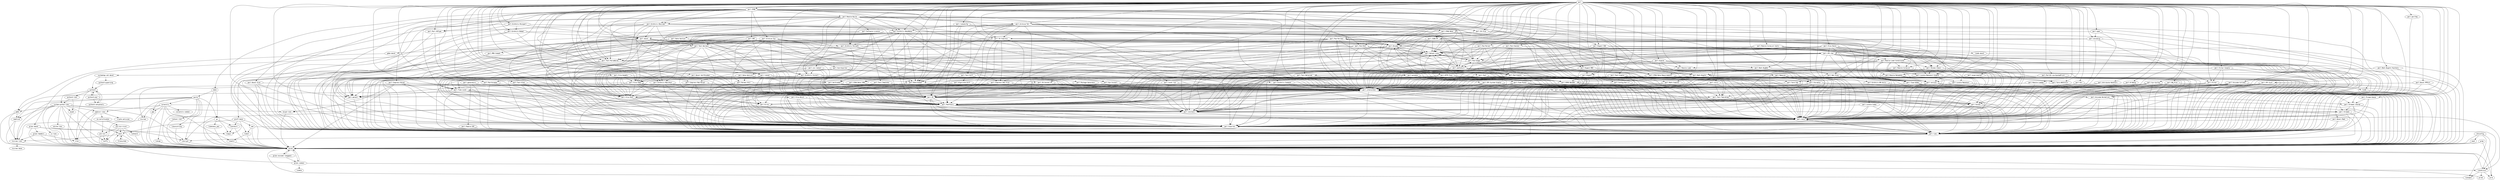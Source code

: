strict digraph G {
node [fontname=monospace];
  "bash" -> "filesystem";
  "bash" -> "glibc";
  "bash" -> "ncurses-libs";
  "bzip2-libs" -> "glibc";
  "ca-certificates" -> "p11-kit";
  "ca-certificates" -> "p11-kit-trust";
  "chkconfig" -> "glibc";
  "chkconfig" -> "libselinux";
  "chkconfig" -> "libsepol";
  "chkconfig" -> "popt";
  "coreutils" -> "coreutils-common";
  "coreutils" -> "glibc";
  "coreutils" -> "gmp";
  "coreutils" -> "libacl";
  "coreutils" -> "libattr";
  "coreutils" -> "libcap";
  "coreutils" -> "libselinux";
  "coreutils" -> "ncurses";
  "coreutils" -> "openssl-libs";
  "expat" -> "glibc";
  "filesystem" -> "bash";
  "gc" -> "glibc";
  "gc" -> "libatomic_ops";
  "gc" -> "libgcc";
  "gc" -> "libstdc++";
  "gdbm-devel" -> "gdbm";
  "gdbm" -> "glibc";
  "gdbm" -> "ncurses-libs";
  "gdbm" -> "readline";
  "glibc-common" -> "bash";
  "glibc-common" -> "glibc";
  "glibc-common" -> "libselinux";
  "glibc-common" -> "tzdata";
  "glibc-devel" -> "glibc";
  "glibc-devel" -> "glibc-headers";
  "glibc-devel" -> "libcrypt";
  "glibc-devel" -> "libgcc";
  "glibc" -> "glibc-common";
  "glibc" -> "glibc-minimal-langpack";
  "glibc-headers" -> "glibc";
  "glibc-headers" -> "ncurses-libs";
  "glibc-headers" -> "zlib";
  "glibc-minimal-langpack" -> "glibc";
  "glibc-minimal-langpack" -> "glibc-common";
  "gmp" -> "glibc";
  "grep" -> "glibc";
  "grep" -> "pcre";
  "groff-base" -> "bash";
  "groff-base" -> "glibc";
  "groff-base" -> "libgcc";
  "groff-base" -> "libstdc++";
  "groff-base" -> "sed";
  "guile" -> "coreutils";
  "guile" -> "gc";
  "guile" -> "glibc";
  "guile" -> "gmp";
  "guile" -> "libcrypt";
  "guile" -> "libffi";
  "guile" -> "libtool-ltdl";
  "guile" -> "libunistring";
  "guile" -> "ncurses-libs";
  "guile" -> "readline";
  "libacl" -> "glibc";
  "libacl" -> "libattr";
  "libatomic_ops" -> "glibc";
  "libattr" -> "glibc";
  "libcap" -> "glibc";
  "libcrypt" -> "glibc";
  "libdb-devel" -> "libdb";
  "libdb" -> "glibc";
  "libffi" -> "glibc";
  "libselinux" -> "glibc";
  "libselinux" -> "libsepol";
  "libselinux" -> "pcre";
  "libselinux" -> "pcre2";
  "libsepol" -> "glibc";
  "libstdc++" -> "glibc";
  "libstdc++" -> "libgcc";
  "libtasn1" -> "glibc";
  "libtool-ltdl" -> "glibc";
  "libunistring" -> "glibc";
  "make" -> "gc";
  "make" -> "glibc";
  "make" -> "guile";
  "ncurses" -> "glibc";
  "ncurses-libs" -> "glibc";
  "ncurses-libs" -> "ncurses-base";
  "ncurses" -> "ncurses-libs";
  "openssl-libs" -> "ca-certificates";
  "openssl-libs" -> "crypto-policies";
  "openssl-libs" -> "glibc";
  "openssl-libs" -> "zlib";
  "p11-kit" -> "glibc";
  "p11-kit" -> "libffi";
  "p11-kit-trust" -> "bash";
  "p11-kit-trust" -> "glibc";
  "p11-kit-trust" -> "libffi";
  "p11-kit-trust" -> "libtasn1";
  "p11-kit-trust" -> "p11-kit";
  "pcre2" -> "glibc";
  "pcre" -> "glibc";
  "perl-Algorithm-Diff" -> "perl-Carp";
  "perl-Algorithm-Diff" -> "perl-Exporter";
  "perl-Algorithm-Diff" -> "perl-interpreter";
  "perl-Algorithm-Diff" -> "perl-libs";
  "perl-Archive-Tar" -> "perl-Carp";
  "perl-Archive-Tar" -> "perl-constant";
  "perl-Archive-Tar" -> "perl-Data-Dumper";
  "perl-Archive-Tar" -> "perl-Exporter";
  "perl-Archive-Tar" -> "perl-File-Path";
  "perl-Archive-Tar" -> "perl-Getopt-Long";
  "perl-Archive-Tar" -> "perl-interpreter";
  "perl-Archive-Tar" -> "perl-IO";
  "perl-Archive-Tar" -> "perl-IO-Compress";
  "perl-Archive-Tar" -> "perl-IO-Zlib";
  "perl-Archive-Tar" -> "perl-libs";
  "perl-Archive-Tar" -> "perl-PathTools";
  "perl-Archive-Tar" -> "perl-Pod-Usage";
  "perl-Archive-Tar" -> "perl-Text-Diff";
  "perl-Archive-Zip" -> "perl-Carp";
  "perl-Archive-Zip" -> "perl-Compress-Raw-Zlib";
  "perl-Archive-Zip" -> "perl-constant";
  "perl-Archive-Zip" -> "perl-Data-Dumper";
  "perl-Archive-Zip" -> "perl-Encode";
  "perl-Archive-Zip" -> "perl-Exporter";
  "perl-Archive-Zip" -> "perl-File-Path";
  "perl-Archive-Zip" -> "perl-File-Temp";
  "perl-Archive-Zip" -> "perl-interpreter";
  "perl-Archive-Zip" -> "perl-IO";
  "perl-Archive-Zip" -> "perl-libs";
  "perl-Archive-Zip" -> "perl-PathTools";
  "perl-Archive-Zip" -> "perl-Time-Local";
  "perl-Attribute-Handlers" -> "perl-Carp";
  "perl-Attribute-Handlers" -> "perl-interpreter";
  "perl-Attribute-Handlers" -> "perl-libs";
  "perl-autodie" -> "perl-Carp";
  "perl-autodie" -> "perl-constant";
  "perl-autodie" -> "perl-Exporter";
  "perl-autodie" -> "perl-interpreter";
  "perl-autodie" -> "perl-IPC-System-Simple";
  "perl-autodie" -> "perl-libs";
  "perl-autodie" -> "perl-parent";
  "perl-B-Debug" -> "perl-interpreter";
  "perl-B-Debug" -> "perl-libs";
  "perl-bignum" -> "perl-Carp";
  "perl-bignum" -> "perl-constant";
  "perl-bignum" -> "perl-Exporter";
  "perl-bignum" -> "perl-interpreter";
  "perl-bignum" -> "perl-libs";
  "perl-bignum" -> "perl-Math-BigInt";
  "perl-bignum" -> "perl-Math-BigRat";
  "perl-Carp" -> "perl-Exporter";
  "perl-Carp" -> "perl-libs";
  "perl-Compress-Bzip2" -> "bzip2-libs";
  "perl-Compress-Bzip2" -> "glibc";
  "perl-Compress-Bzip2" -> "perl-Carp";
  "perl-Compress-Bzip2" -> "perl-constant";
  "perl-Compress-Bzip2" -> "perl-Exporter";
  "perl-Compress-Bzip2" -> "perl-interpreter";
  "perl-Compress-Bzip2" -> "perl-libs";
  "perl-Compress-Raw-Bzip2" -> "bzip2-libs";
  "perl-Compress-Raw-Bzip2" -> "glibc";
  "perl-Compress-Raw-Bzip2" -> "perl-Carp";
  "perl-Compress-Raw-Bzip2" -> "perl-constant";
  "perl-Compress-Raw-Bzip2" -> "perl-Exporter";
  "perl-Compress-Raw-Bzip2" -> "perl-interpreter";
  "perl-Compress-Raw-Bzip2" -> "perl-libs";
  "perl-Compress-Raw-Zlib" -> "glibc";
  "perl-Compress-Raw-Zlib" -> "perl-Carp";
  "perl-Compress-Raw-Zlib" -> "perl-constant";
  "perl-Compress-Raw-Zlib" -> "perl-Exporter";
  "perl-Compress-Raw-Zlib" -> "perl-interpreter";
  "perl-Compress-Raw-Zlib" -> "perl-libs";
  "perl-Compress-Raw-Zlib" -> "zlib";
  "perl-Config-Perl-V" -> "perl-Exporter";
  "perl-Config-Perl-V" -> "perl-interpreter";
  "perl-Config-Perl-V" -> "perl-libs";
  "perl-constant" -> "perl-Carp";
  "perl-constant" -> "perl-interpreter";
  "perl-constant" -> "perl-libs";
  "perl-CPAN" -> "make";
  "perl-CPAN-Meta" -> "perl-Carp";
  "perl-CPAN-Meta" -> "perl-CPAN-Meta-Requirements";
  "perl-CPAN-Meta" -> "perl-CPAN-Meta-YAML";
  "perl-CPAN-Meta" -> "perl-Encode";
  "perl-CPAN-Meta" -> "perl-Exporter";
  "perl-CPAN-Meta" -> "perl-JSON-PP";
  "perl-CPAN-Meta" -> "perl-libs";
  "perl-CPAN-Meta" -> "perl-version";
  "perl-CPAN-Meta-Requirements" -> "perl-Carp";
  "perl-CPAN-Meta-Requirements" -> "perl-interpreter";
  "perl-CPAN-Meta-Requirements" -> "perl-libs";
  "perl-CPAN-Meta-Requirements" -> "perl-version";
  "perl-CPAN-Meta-YAML" -> "perl-Carp";
  "perl-CPAN-Meta-YAML" -> "perl-Exporter";
  "perl-CPAN-Meta-YAML" -> "perl-interpreter";
  "perl-CPAN-Meta-YAML" -> "perl-libs";
  "perl-CPAN" -> "perl-Archive-Tar";
  "perl-CPAN" -> "perl-Archive-Zip";
  "perl-CPAN" -> "perl-Carp";
  "perl-CPAN" -> "perl-Compress-Bzip2";
  "perl-CPAN" -> "perl-constant";
  "perl-CPAN" -> "perl-CPAN-Meta";
  "perl-CPAN" -> "perl-CPAN-Meta-Requirements";
  "perl-CPAN" -> "perl-Data-Dumper";
  "perl-CPAN" -> "perl-Devel-Size";
  "perl-CPAN" -> "perl-Digest-MD5";
  "perl-CPAN" -> "perl-Digest-SHA";
  "perl-CPAN" -> "perl-Exporter";
  "perl-CPAN" -> "perl-ExtUtils-CBuilder";
  "perl-CPAN" -> "perl-ExtUtils-MakeMaker";
  "perl-CPAN" -> "perl-ExtUtils-Manifest";
  "perl-CPAN" -> "perl-File-HomeDir";
  "perl-CPAN" -> "perl-File-Path";
  "perl-CPAN" -> "perl-File-Temp";
  "perl-CPAN" -> "perl-HTTP-Tiny";
  "perl-CPAN" -> "perl-interpreter";
  "perl-CPAN" -> "perl-IO-Compress";
  "perl-CPAN" -> "perl-libnet";
  "perl-CPAN" -> "perl-libs";
  "perl-CPAN" -> "perl-local-lib";
  "perl-CPAN" -> "perl-Module-Build";
  "perl-CPAN" -> "perl-Net-Ping";
  "perl-CPAN" -> "perl-PathTools";
  "perl-CPAN" -> "perl-Text-Glob";
  "perl-CPAN" -> "perl-Text-ParseWords";
  "perl-CPAN" -> "perl-Text-Tabs+Wrap";
  "perl-CPAN" -> "perl-Time-Local";
  "perl-CPAN" -> "perl-URI";
  "perl-Data-Dumper" -> "glibc";
  "perl-Data-Dumper" -> "perl-Carp";
  "perl-Data-Dumper" -> "perl-constant";
  "perl-Data-Dumper" -> "perl-Exporter";
  "perl-Data-Dumper" -> "perl-interpreter";
  "perl-Data-Dumper" -> "perl-libs";
  "perl-Data-OptList" -> "perl-libs";
  "perl-Data-OptList" -> "perl-Params-Util";
  "perl-Data-OptList" -> "perl-Sub-Install";
  "perl-Data-Section" -> "perl-Encode";
  "perl-Data-Section" -> "perl-libs";
  "perl-Data-Section" -> "perl-MRO-Compat";
  "perl-Data-Section" -> "perl-Sub-Exporter";
  "perl-DB_File" -> "glibc";
  "perl-DB_File" -> "libdb";
  "perl-DB_File" -> "perl-Carp";
  "perl-DB_File" -> "perl-Exporter";
  "perl-DB_File" -> "perl-interpreter";
  "perl-DB_File" -> "perl-libs";
  "perl-DB_File" -> "perl-PathTools";
  "perl-devel" -> "gdbm-devel";
  "perl-devel" -> "glibc-devel";
  "perl-devel" -> "libdb-devel";
  "perl-Devel-Peek" -> "glibc";
  "perl-Devel-Peek" -> "perl-Exporter";
  "perl-Devel-Peek" -> "perl-libs";
  "perl-devel" -> "perl-ExtUtils-Install";
  "perl-devel" -> "perl-ExtUtils-ParseXS";
  "perl-devel" -> "perl-File-Path";
  "perl-devel" -> "perl-Getopt-Long";
  "perl-devel" -> "perl-interpreter";
  "perl-devel" -> "perl-libs";
  "perl-devel" -> "perl-PathTools";
  "perl-devel" -> "perl-Text-Tabs+Wrap";
  "perl-Devel-PPPort" -> "glibc";
  "perl-Devel-PPPort" -> "perl-interpreter";
  "perl-Devel-PPPort" -> "perl-libs";
  "perl-Devel-SelfStubber" -> "perl-libs";
  "perl-Devel-SelfStubber" -> "perl-PathTools";
  "perl-Devel-SelfStubber" -> "perl-SelfLoader";
  "perl-Devel-Size" -> "glibc";
  "perl-Devel-Size" -> "perl-Exporter";
  "perl-Devel-Size" -> "perl-interpreter";
  "perl-Devel-Size" -> "perl-libs";
  "perl-devel" -> "systemtap-sdt-devel";
  "perl-Digest-MD5" -> "glibc";
  "perl-Digest-MD5" -> "perl-Digest";
  "perl-Digest-MD5" -> "perl-Exporter";
  "perl-Digest-MD5" -> "perl-interpreter";
  "perl-Digest-MD5" -> "perl-libs";
  "perl-Digest" -> "perl-Carp";
  "perl-Digest" -> "perl-Exporter";
  "perl-Digest" -> "perl-interpreter";
  "perl-Digest" -> "perl-libs";
  "perl-Digest" -> "perl-MIME-Base64";
  "perl-Digest-SHA" -> "glibc";
  "perl-Digest-SHA" -> "perl-Carp";
  "perl-Digest-SHA" -> "perl-Digest";
  "perl-Digest-SHA" -> "perl-Exporter";
  "perl-Digest-SHA" -> "perl-Getopt-Long";
  "perl-Digest-SHA" -> "perl-interpreter";
  "perl-Digest-SHA" -> "perl-libs";
  "perl-Encode" -> "glibc";
  "perl-Encode" -> "perl-Carp";
  "perl-Encode" -> "perl-constant";
  "perl-Encode" -> "perl-Exporter";
  "perl-Encode" -> "perl-Getopt-Long";
  "perl-Encode" -> "perl-interpreter";
  "perl-Encode" -> "perl-libs";
  "perl-Encode" -> "perl-MIME-Base64";
  "perl-Encode" -> "perl-parent";
  "perl-Encode" -> "perl-Storable";
  "perl-encoding" -> "perl-Carp";
  "perl-encoding" -> "perl-constant";
  "perl-encoding" -> "perl-Encode";
  "perl-encoding" -> "perl-Filter";
  "perl-encoding" -> "perl-interpreter";
  "perl-encoding" -> "perl-libs";
  "perl-Env" -> "perl-interpreter";
  "perl-Env" -> "perl-libs";
  "perl-Errno" -> "perl-Carp";
  "perl-Errno" -> "perl-Exporter";
  "perl-Errno" -> "perl-interpreter";
  "perl-Errno" -> "perl-libs";
  "perl-experimental" -> "perl-Carp";
  "perl-experimental" -> "perl-interpreter";
  "perl-experimental" -> "perl-libs";
  "perl-experimental" -> "perl-version";
  "perl-Exporter" -> "perl-Carp";
  "perl-Exporter" -> "perl-libs";
  "perl-ExtUtils-CBuilder" -> "perl-devel";
  "perl-ExtUtils-CBuilder" -> "perl-ExtUtils-MakeMaker";
  "perl-ExtUtils-CBuilder" -> "perl-File-Path";
  "perl-ExtUtils-CBuilder" -> "perl-File-Temp";
  "perl-ExtUtils-CBuilder" -> "perl-interpreter";
  "perl-ExtUtils-CBuilder" -> "perl-IO";
  "perl-ExtUtils-CBuilder" -> "perl-IPC-Cmd";
  "perl-ExtUtils-CBuilder" -> "perl-libs";
  "perl-ExtUtils-CBuilder" -> "perl-PathTools";
  "perl-ExtUtils-CBuilder" -> "perl-Perl-OSType";
  "perl-ExtUtils-CBuilder" -> "perl-Text-ParseWords";
  "perl-ExtUtils-Command" -> "perl-Carp";
  "perl-ExtUtils-Command" -> "perl-Exporter";
  "perl-ExtUtils-Command" -> "perl-File-Path";
  "perl-ExtUtils-Command" -> "perl-interpreter";
  "perl-ExtUtils-Command" -> "perl-libs";
  "perl-ExtUtils-Embed" -> "perl-devel";
  "perl-ExtUtils-Embed" -> "perl-Exporter";
  "perl-ExtUtils-Embed" -> "perl-interpreter";
  "perl-ExtUtils-Embed" -> "perl-libs";
  "perl-ExtUtils-Embed" -> "perl-PathTools";
  "perl-ExtUtils-Install" -> "perl-Carp";
  "perl-ExtUtils-Install" -> "perl-Data-Dumper";
  "perl-ExtUtils-Install" -> "perl-Exporter";
  "perl-ExtUtils-Install" -> "perl-ExtUtils-MakeMaker";
  "perl-ExtUtils-Install" -> "perl-File-Path";
  "perl-ExtUtils-Install" -> "perl-interpreter";
  "perl-ExtUtils-Install" -> "perl-libs";
  "perl-ExtUtils-Install" -> "perl-PathTools";
  "perl-ExtUtils-MakeMaker" -> "perl-Carp";
  "perl-ExtUtils-MakeMaker" -> "perl-Data-Dumper";
  "perl-ExtUtils-MakeMaker" -> "perl-devel";
  "perl-ExtUtils-MakeMaker" -> "perl-Encode";
  "perl-ExtUtils-MakeMaker" -> "perl-Exporter";
  "perl-ExtUtils-MakeMaker" -> "perl-ExtUtils-Command";
  "perl-ExtUtils-MakeMaker" -> "perl-ExtUtils-Install";
  "perl-ExtUtils-MakeMaker" -> "perl-ExtUtils-Manifest";
  "perl-ExtUtils-MakeMaker" -> "perl-ExtUtils-ParseXS";
  "perl-ExtUtils-MakeMaker" -> "perl-File-Path";
  "perl-ExtUtils-MakeMaker" -> "perl-Getopt-Long";
  "perl-ExtUtils-MakeMaker" -> "perl-interpreter";
  "perl-ExtUtils-MakeMaker" -> "perl-IO";
  "perl-ExtUtils-MakeMaker" -> "perl-libs";
  "perl-ExtUtils-MakeMaker" -> "perl-PathTools";
  "perl-ExtUtils-MakeMaker" -> "perl-podlators";
  "perl-ExtUtils-MakeMaker" -> "perl-Test-Harness";
  "perl-ExtUtils-MakeMaker" -> "perl-version";
  "perl-ExtUtils-Manifest" -> "perl-Carp";
  "perl-ExtUtils-Manifest" -> "perl-Exporter";
  "perl-ExtUtils-Manifest" -> "perl-File-Path";
  "perl-ExtUtils-Manifest" -> "perl-interpreter";
  "perl-ExtUtils-Manifest" -> "perl-libs";
  "perl-ExtUtils-Manifest" -> "perl-PathTools";
  "perl-ExtUtils-Miniperl" -> "perl-devel";
  "perl-ExtUtils-Miniperl" -> "perl-Exporter";
  "perl-ExtUtils-Miniperl" -> "perl-ExtUtils-Embed";
  "perl-ExtUtils-Miniperl" -> "perl-interpreter";
  "perl-ExtUtils-Miniperl" -> "perl-libs";
  "perl-ExtUtils-MM-Utils" -> "perl-interpreter";
  "perl-ExtUtils-MM-Utils" -> "perl-libs";
  "perl-ExtUtils-ParseXS" -> "perl-Exporter";
  "perl-ExtUtils-ParseXS" -> "perl-Getopt-Long";
  "perl-ExtUtils-ParseXS" -> "perl-interpreter";
  "perl-ExtUtils-ParseXS" -> "perl-libs";
  "perl-ExtUtils-ParseXS" -> "perl-PathTools";
  "perl-Fedora-VSP" -> "perl-libs";
  "perl-File-Fetch" -> "perl-Carp";
  "perl-File-Fetch" -> "perl-constant";
  "perl-File-Fetch" -> "perl-File-Path";
  "perl-File-Fetch" -> "perl-File-Temp";
  "perl-File-Fetch" -> "perl-interpreter";
  "perl-File-Fetch" -> "perl-IPC-Cmd";
  "perl-File-Fetch" -> "perl-libs";
  "perl-File-Fetch" -> "perl-Locale-Maketext-Simple";
  "perl-File-Fetch" -> "perl-Module-Load-Conditional";
  "perl-File-Fetch" -> "perl-Params-Check";
  "perl-File-Fetch" -> "perl-PathTools";
  "perl-File-HomeDir" -> "perl-Carp";
  "perl-File-HomeDir" -> "perl-Exporter";
  "perl-File-HomeDir" -> "perl-File-Path";
  "perl-File-HomeDir" -> "perl-File-Temp";
  "perl-File-HomeDir" -> "perl-File-Which";
  "perl-File-HomeDir" -> "perl-interpreter";
  "perl-File-HomeDir" -> "perl-libs";
  "perl-File-HomeDir" -> "perl-PathTools";
  "perl-File-Path" -> "perl-Carp";
  "perl-File-Path" -> "perl-Exporter";
  "perl-File-Path" -> "perl-interpreter";
  "perl-File-Path" -> "perl-libs";
  "perl-File-Path" -> "perl-PathTools";
  "perl-File-Temp" -> "perl-Carp";
  "perl-File-Temp" -> "perl-constant";
  "perl-File-Temp" -> "perl-Errno";
  "perl-File-Temp" -> "perl-Exporter";
  "perl-File-Temp" -> "perl-File-Path";
  "perl-File-Temp" -> "perl-interpreter";
  "perl-File-Temp" -> "perl-IO";
  "perl-File-Temp" -> "perl-libs";
  "perl-File-Temp" -> "perl-parent";
  "perl-File-Temp" -> "perl-PathTools";
  "perl-File-Which" -> "perl-constant";
  "perl-File-Which" -> "perl-Exporter";
  "perl-File-Which" -> "perl-libs";
  "perl-File-Which" -> "perl-PathTools";
  "perl-Filter" -> "glibc";
  "perl-Filter" -> "perl-Carp";
  "perl-Filter" -> "perl-Exporter";
  "perl-Filter" -> "perl-interpreter";
  "perl-Filter" -> "perl-libs";
  "perl-Filter-Simple" -> "perl-Carp";
  "perl-Filter-Simple" -> "perl-Filter";
  "perl-Filter-Simple" -> "perl-interpreter";
  "perl-Filter-Simple" -> "perl-libs";
  "perl-Filter-Simple" -> "perl-Text-Balanced";
  "perl-generators" -> "perl-Fedora-VSP";
  "perl-generators" -> "perl-interpreter";
  "perl-generators" -> "perl-libs";
  "perl-generators" -> "perl-macros";
  "perl-Getopt-Long" -> "perl-constant";
  "perl-Getopt-Long" -> "perl-Exporter";
  "perl-Getopt-Long" -> "perl-interpreter";
  "perl-Getopt-Long" -> "perl-libs";
  "perl-Getopt-Long" -> "perl-Pod-Usage";
  "perl-Getopt-Long" -> "perl-Text-ParseWords";
  "perl-HTTP-Tiny" -> "perl-Carp";
  "perl-HTTP-Tiny" -> "perl-Errno";
  "perl-HTTP-Tiny" -> "perl-interpreter";
  "perl-HTTP-Tiny" -> "perl-IO";
  "perl-HTTP-Tiny" -> "perl-libs";
  "perl-HTTP-Tiny" -> "perl-MIME-Base64";
  "perl-HTTP-Tiny" -> "perl-Socket";
  "perl-HTTP-Tiny" -> "perl-Time-Local";
  "perl-inc-latest" -> "perl-Carp";
  "perl-inc-latest" -> "perl-ExtUtils-Install";
  "perl-inc-latest" -> "perl-File-Path";
  "perl-inc-latest" -> "perl-interpreter";
  "perl-inc-latest" -> "perl-IO";
  "perl-inc-latest" -> "perl-libs";
  "perl-inc-latest" -> "perl-PathTools";
  "perl-interpreter" -> "gdbm";
  "perl-interpreter" -> "glibc";
  "perl-interpreter" -> "libcrypt";
  "perl-interpreter" -> "perl-Carp";
  "perl-interpreter" -> "perl-constant";
  "perl-interpreter" -> "perl-Exporter";
  "perl-interpreter" -> "perl-File-Path";
  "perl-interpreter" -> "perl-IO";
  "perl-interpreter" -> "perl-libs";
  "perl-interpreter" -> "perl-parent";
  "perl-interpreter" -> "perl-PathTools";
  "perl-interpreter" -> "perl-Text-Tabs+Wrap";
  "perl-interpreter" -> "perl-threads";
  "perl-interpreter" -> "perl-threads-shared";
  "perl-interpreter" -> "perl-Unicode-Normalize";
  "perl-IO-Compress" -> "perl-Carp";
  "perl-IO-Compress" -> "perl-Compress-Raw-Bzip2";
  "perl-IO-Compress" -> "perl-Compress-Raw-Zlib";
  "perl-IO-Compress" -> "perl-constant";
  "perl-IO-Compress" -> "perl-Encode";
  "perl-IO-Compress" -> "perl-Exporter";
  "perl-IO-Compress" -> "perl-interpreter";
  "perl-IO-Compress" -> "perl-IO";
  "perl-IO-Compress" -> "perl-libs";
  "perl-IO-Compress" -> "perl-PathTools";
  "perl-IO" -> "glibc";
  "perl-IO" -> "perl-Carp";
  "perl-IO" -> "perl-Errno";
  "perl-IO" -> "perl-Exporter";
  "perl-IO" -> "perl-interpreter";
  "perl-IO" -> "perl-libs";
  "perl-IO" -> "perl-PathTools";
  "perl-IO" -> "perl-Socket";
  "perl-IO-Socket-IP" -> "perl-Carp";
  "perl-IO-Socket-IP" -> "perl-constant";
  "perl-IO-Socket-IP" -> "perl-Errno";
  "perl-IO-Socket-IP" -> "perl-interpreter";
  "perl-IO-Socket-IP" -> "perl-IO";
  "perl-IO-Socket-IP" -> "perl-libs";
  "perl-IO-Socket-IP" -> "perl-Socket";
  "perl-IO-Zlib" -> "perl-Carp";
  "perl-IO-Zlib" -> "perl-interpreter";
  "perl-IO-Zlib" -> "perl-IO-Compress";
  "perl-IO-Zlib" -> "perl-libs";
  "perl-IPC-Cmd" -> "perl-Carp";
  "perl-IPC-Cmd" -> "perl-constant";
  "perl-IPC-Cmd" -> "perl-Exporter";
  "perl-IPC-Cmd" -> "perl-ExtUtils-MM-Utils";
  "perl-IPC-Cmd" -> "perl-interpreter";
  "perl-IPC-Cmd" -> "perl-IO";
  "perl-IPC-Cmd" -> "perl-libs";
  "perl-IPC-Cmd" -> "perl-Locale-Maketext-Simple";
  "perl-IPC-Cmd" -> "perl-Module-Load-Conditional";
  "perl-IPC-Cmd" -> "perl-Params-Check";
  "perl-IPC-Cmd" -> "perl-PathTools";
  "perl-IPC-Cmd" -> "perl-Socket";
  "perl-IPC-Cmd" -> "perl-Text-ParseWords";
  "perl-IPC-Cmd" -> "perl-Time-HiRes";
  "perl-IPC-System-Simple" -> "perl-Carp";
  "perl-IPC-System-Simple" -> "perl-constant";
  "perl-IPC-System-Simple" -> "perl-Exporter";
  "perl-IPC-System-Simple" -> "perl-interpreter";
  "perl-IPC-System-Simple" -> "perl-libs";
  "perl-IPC-SysV" -> "glibc";
  "perl-IPC-SysV" -> "perl-Carp";
  "perl-IPC-SysV" -> "perl-Exporter";
  "perl-IPC-SysV" -> "perl-interpreter";
  "perl-IPC-SysV" -> "perl-libs";
  "perl-JSON-PP" -> "perl-Carp";
  "perl-JSON-PP" -> "perl-constant";
  "perl-JSON-PP" -> "perl-Data-Dumper";
  "perl-JSON-PP" -> "perl-Encode";
  "perl-JSON-PP" -> "perl-Exporter";
  "perl-JSON-PP" -> "perl-Getopt-Long";
  "perl-JSON-PP" -> "perl-interpreter";
  "perl-JSON-PP" -> "perl-libs";
  "perl-JSON-PP" -> "perl-Math-BigInt";
  "perl-libnetcfg" -> "perl-ExtUtils-MakeMaker";
  "perl-libnetcfg" -> "perl-interpreter";
  "perl-libnetcfg" -> "perl-IO";
  "perl-libnetcfg" -> "perl-libs";
  "perl-libnetcfg" -> "perl-PathTools";
  "perl-libnet" -> "perl-Carp";
  "perl-libnet" -> "perl-constant";
  "perl-libnet" -> "perl-Errno";
  "perl-libnet" -> "perl-Exporter";
  "perl-libnet" -> "perl-interpreter";
  "perl-libnet" -> "perl-IO";
  "perl-libnet" -> "perl-IO-Socket-IP";
  "perl-libnet" -> "perl-libs";
  "perl-libnet" -> "perl-Socket";
  "perl-libnet" -> "perl-Time-Local";
  "perl-libs" -> "glibc";
  "perl-libs" -> "libcrypt";
  "perl-libs" -> "perl-Carp";
  "perl-libs" -> "perl-Exporter";
  "perl-Locale-Codes" -> "perl-Carp";
  "perl-Locale-Codes" -> "perl-constant";
  "perl-Locale-Codes" -> "perl-Exporter";
  "perl-Locale-Codes" -> "perl-libs";
  "perl-Locale-Maketext" -> "perl-Carp";
  "perl-Locale-Maketext" -> "perl-interpreter";
  "perl-Locale-Maketext" -> "perl-libs";
  "perl-Locale-Maketext-Simple" -> "perl-interpreter";
  "perl-Locale-Maketext-Simple" -> "perl-libs";
  "perl-Locale-Maketext-Simple" -> "perl-Locale-Maketext";
  "perl-local-lib" -> "perl-Carp";
  "perl-local-lib" -> "perl-interpreter";
  "perl-local-lib" -> "perl-libs";
  "perl-local-lib" -> "perl-PathTools";
  "perl-macros" -> "perl-libs";
  "perl-Math-BigInt-FastCalc" -> "glibc";
  "perl-Math-BigInt-FastCalc" -> "perl-libs";
  "perl-Math-BigInt-FastCalc" -> "perl-Math-BigInt";
  "perl-Math-BigInt" -> "perl-Carp";
  "perl-Math-BigInt" -> "perl-constant";
  "perl-Math-BigInt" -> "perl-Exporter";
  "perl-Math-BigInt" -> "perl-interpreter";
  "perl-Math-BigInt" -> "perl-libs";
  "perl-Math-BigInt" -> "perl-Math-Complex";
  "perl-Math-BigRat" -> "perl-Carp";
  "perl-Math-BigRat" -> "perl-interpreter";
  "perl-Math-BigRat" -> "perl-libs";
  "perl-Math-BigRat" -> "perl-Math-BigInt";
  "perl-Math-Complex" -> "perl-Exporter";
  "perl-Math-Complex" -> "perl-interpreter";
  "perl-Math-Complex" -> "perl-libs";
  "perl-Memoize" -> "perl-Carp";
  "perl-Memoize" -> "perl-Exporter";
  "perl-Memoize" -> "perl-interpreter";
  "perl-Memoize" -> "perl-libs";
  "perl-Memoize" -> "perl-Storable";
  "perl-MIME-Base64" -> "glibc";
  "perl-MIME-Base64" -> "perl-Exporter";
  "perl-MIME-Base64" -> "perl-interpreter";
  "perl-MIME-Base64" -> "perl-libs";
  "perl-Module-Build" -> "perl-Carp";
  "perl-Module-Build" -> "perl-CPAN-Meta";
  "perl-Module-Build" -> "perl-Data-Dumper";
  "perl-Module-Build" -> "perl-ExtUtils-CBuilder";
  "perl-Module-Build" -> "perl-ExtUtils-Install";
  "perl-Module-Build" -> "perl-ExtUtils-MakeMaker";
  "perl-Module-Build" -> "perl-ExtUtils-Manifest";
  "perl-Module-Build" -> "perl-ExtUtils-ParseXS";
  "perl-Module-Build" -> "perl-File-Path";
  "perl-Module-Build" -> "perl-Getopt-Long";
  "perl-Module-Build" -> "perl-inc-latest";
  "perl-Module-Build" -> "perl-interpreter";
  "perl-Module-Build" -> "perl-libs";
  "perl-Module-Build" -> "perl-Module-Metadata";
  "perl-Module-Build" -> "perl-PathTools";
  "perl-Module-Build" -> "perl-Perl-OSType";
  "perl-Module-Build" -> "perl-Pod-Html";
  "perl-Module-Build" -> "perl-podlators";
  "perl-Module-Build" -> "perl-Software-License";
  "perl-Module-Build" -> "perl-Test-Harness";
  "perl-Module-Build" -> "perl-Text-ParseWords";
  "perl-Module-Build" -> "perl-version";
  "perl-Module-CoreList" -> "perl-interpreter";
  "perl-Module-CoreList" -> "perl-libs";
  "perl-Module-CoreList" -> "perl-version";
  "perl-Module-CoreList-tools" -> "perl-Getopt-Long";
  "perl-Module-CoreList-tools" -> "perl-interpreter";
  "perl-Module-CoreList-tools" -> "perl-libs";
  "perl-Module-CoreList-tools" -> "perl-Module-CoreList";
  "perl-Module-CoreList-tools" -> "perl-Pod-Usage";
  "perl-Module-CoreList-tools" -> "perl-version";
  "perl-Module-Load-Conditional" -> "perl-Carp";
  "perl-Module-Load-Conditional" -> "perl-constant";
  "perl-Module-Load-Conditional" -> "perl-Exporter";
  "perl-Module-Load-Conditional" -> "perl-interpreter";
  "perl-Module-Load-Conditional" -> "perl-libs";
  "perl-Module-Load-Conditional" -> "perl-Locale-Maketext-Simple";
  "perl-Module-Load-Conditional" -> "perl-Module-CoreList";
  "perl-Module-Load-Conditional" -> "perl-Module-Load";
  "perl-Module-Load-Conditional" -> "perl-Module-Metadata";
  "perl-Module-Load-Conditional" -> "perl-Params-Check";
  "perl-Module-Load-Conditional" -> "perl-PathTools";
  "perl-Module-Load-Conditional" -> "perl-version";
  "perl-Module-Loaded" -> "perl-Carp";
  "perl-Module-Loaded" -> "perl-interpreter";
  "perl-Module-Loaded" -> "perl-libs";
  "perl-Module-Load" -> "perl-libs";
  "perl-Module-Load" -> "perl-PathTools";
  "perl-Module-Metadata" -> "perl-Carp";
  "perl-Module-Metadata" -> "perl-interpreter";
  "perl-Module-Metadata" -> "perl-libs";
  "perl-Module-Metadata" -> "perl-PathTools";
  "perl-Module-Metadata" -> "perl-version";
  "perl-MRO-Compat" -> "perl-libs";
  "perl-Net-Ping" -> "perl-Carp";
  "perl-Net-Ping" -> "perl-constant";
  "perl-Net-Ping" -> "perl-Exporter";
  "perl-Net-Ping" -> "perl-interpreter";
  "perl-Net-Ping" -> "perl-libs";
  "perl-Net-Ping" -> "perl-Socket";
  "perl-Net-Ping" -> "perl-Time-HiRes";
  "perl-open" -> "perl-Carp";
  "perl-open" -> "perl-Encode";
  "perl-open" -> "perl-encoding";
  "perl-open" -> "perl-libs";
  "perl-Package-Generator" -> "perl-Carp";
  "perl-Package-Generator" -> "perl-interpreter";
  "perl-Package-Generator" -> "perl-libs";
  "perl-Params-Check" -> "perl-Carp";
  "perl-Params-Check" -> "perl-Exporter";
  "perl-Params-Check" -> "perl-interpreter";
  "perl-Params-Check" -> "perl-libs";
  "perl-Params-Check" -> "perl-Locale-Maketext-Simple";
  "perl-Params-Util" -> "glibc";
  "perl-Params-Util" -> "perl-Exporter";
  "perl-Params-Util" -> "perl-interpreter";
  "perl-Params-Util" -> "perl-libs";
  "perl-parent" -> "perl-interpreter";
  "perl-parent" -> "perl-libs";
  "perl-PathTools" -> "glibc";
  "perl-PathTools" -> "perl-Carp";
  "perl-PathTools" -> "perl-constant";
  "perl-PathTools" -> "perl-Exporter";
  "perl-PathTools" -> "perl-interpreter";
  "perl-PathTools" -> "perl-libs";
  "perl" -> "perl-Archive-Tar";
  "perl" -> "perl-Attribute-Handlers";
  "perl" -> "perl-autodie";
  "perl" -> "perl-B-Debug";
  "perl" -> "perl-bignum";
  "perl" -> "perl-Carp";
  "perl" -> "perl-Compress-Raw-Bzip2";
  "perl" -> "perl-Compress-Raw-Zlib";
  "perl" -> "perl-Config-Perl-V";
  "perl" -> "perl-constant";
  "perl" -> "perl-CPAN";
  "perl" -> "perl-CPAN-Meta";
  "perl" -> "perl-CPAN-Meta-Requirements";
  "perl" -> "perl-CPAN-Meta-YAML";
  "perl" -> "perl-Data-Dumper";
  "perl" -> "perl-DB_File";
  "perl" -> "perl-devel";
  "perl" -> "perl-Devel-Peek";
  "perl" -> "perl-Devel-PPPort";
  "perl" -> "perl-Devel-SelfStubber";
  "perl" -> "perl-Digest";
  "perl" -> "perl-Digest-MD5";
  "perl" -> "perl-Digest-SHA";
  "perl" -> "perl-Encode";
  "perl" -> "perl-encoding";
  "perl" -> "perl-Env";
  "perl" -> "perl-Errno";
  "perl" -> "perl-experimental";
  "perl" -> "perl-Exporter";
  "perl" -> "perl-ExtUtils-CBuilder";
  "perl" -> "perl-ExtUtils-Command";
  "perl" -> "perl-ExtUtils-Embed";
  "perl" -> "perl-ExtUtils-Install";
  "perl" -> "perl-ExtUtils-MakeMaker";
  "perl" -> "perl-ExtUtils-Manifest";
  "perl" -> "perl-ExtUtils-Miniperl";
  "perl" -> "perl-ExtUtils-ParseXS";
  "perl-perlfaq" -> "perl-libs";
  "perl" -> "perl-File-Fetch";
  "perl" -> "perl-File-Path";
  "perl" -> "perl-File-Temp";
  "perl" -> "perl-Filter";
  "perl" -> "perl-Filter-Simple";
  "perl" -> "perl-Getopt-Long";
  "perl" -> "perl-HTTP-Tiny";
  "perl" -> "perl-interpreter";
  "perl" -> "perl-IO";
  "perl" -> "perl-IO-Compress";
  "perl" -> "perl-IO-Socket-IP";
  "perl-PerlIO-via-QuotedPrint" -> "perl-libs";
  "perl-PerlIO-via-QuotedPrint" -> "perl-MIME-Base64";
  "perl" -> "perl-IO-Zlib";
  "perl" -> "perl-IPC-Cmd";
  "perl" -> "perl-IPC-SysV";
  "perl" -> "perl-JSON-PP";
  "perl" -> "perl-libnet";
  "perl" -> "perl-libnetcfg";
  "perl" -> "perl-libs";
  "perl" -> "perl-Locale-Codes";
  "perl" -> "perl-Locale-Maketext";
  "perl" -> "perl-Locale-Maketext-Simple";
  "perl" -> "perl-macros";
  "perl" -> "perl-Math-BigInt";
  "perl" -> "perl-Math-BigInt-FastCalc";
  "perl" -> "perl-Math-BigRat";
  "perl" -> "perl-Math-Complex";
  "perl" -> "perl-Memoize";
  "perl" -> "perl-MIME-Base64";
  "perl" -> "perl-Module-CoreList";
  "perl" -> "perl-Module-CoreList-tools";
  "perl" -> "perl-Module-Load";
  "perl" -> "perl-Module-Load-Conditional";
  "perl" -> "perl-Module-Loaded";
  "perl" -> "perl-Module-Metadata";
  "perl" -> "perl-Net-Ping";
  "perl" -> "perl-open";
  "perl-Perl-OSType" -> "perl-Exporter";
  "perl-Perl-OSType" -> "perl-libs";
  "perl" -> "perl-Params-Check";
  "perl" -> "perl-parent";
  "perl" -> "perl-PathTools";
  "perl" -> "perl-perlfaq";
  "perl" -> "perl-PerlIO-via-QuotedPrint";
  "perl" -> "perl-Perl-OSType";
  "perl" -> "perl-Pod-Checker";
  "perl" -> "perl-Pod-Escapes";
  "perl" -> "perl-Pod-Html";
  "perl" -> "perl-podlators";
  "perl" -> "perl-Pod-Parser";
  "perl" -> "perl-Pod-Perldoc";
  "perl" -> "perl-Pod-Simple";
  "perl" -> "perl-Pod-Usage";
  "perl" -> "perl-SelfLoader";
  "perl" -> "perl-Socket";
  "perl" -> "perl-Storable";
  "perl" -> "perl-Sys-Syslog";
  "perl" -> "perl-Term-ANSIColor";
  "perl" -> "perl-Term-Cap";
  "perl" -> "perl-Test";
  "perl" -> "perl-Test-Harness";
  "perl" -> "perl-Test-Simple";
  "perl" -> "perl-Text-Balanced";
  "perl" -> "perl-Text-ParseWords";
  "perl" -> "perl-Text-Tabs+Wrap";
  "perl" -> "perl-Thread-Queue";
  "perl" -> "perl-threads";
  "perl" -> "perl-threads-shared";
  "perl" -> "perl-Time-HiRes";
  "perl" -> "perl-Time-Local";
  "perl" -> "perl-Time-Piece";
  "perl" -> "perl-Unicode-Collate";
  "perl" -> "perl-Unicode-Normalize";
  "perl" -> "perl-utils";
  "perl" -> "perl-version";
  "perl-Pod-Checker" -> "perl-Carp";
  "perl-Pod-Checker" -> "perl-Exporter";
  "perl-Pod-Checker" -> "perl-Getopt-Long";
  "perl-Pod-Checker" -> "perl-interpreter";
  "perl-Pod-Checker" -> "perl-libs";
  "perl-Pod-Checker" -> "perl-Pod-Simple";
  "perl-Pod-Checker" -> "perl-Pod-Usage";
  "perl-Pod-Escapes" -> "perl-Exporter";
  "perl-Pod-Escapes" -> "perl-interpreter";
  "perl-Pod-Escapes" -> "perl-libs";
  "perl-Pod-Html" -> "perl-Carp";
  "perl-Pod-Html" -> "perl-Exporter";
  "perl-Pod-Html" -> "perl-Getopt-Long";
  "perl-Pod-Html" -> "perl-interpreter";
  "perl-Pod-Html" -> "perl-libs";
  "perl-Pod-Html" -> "perl-parent";
  "perl-Pod-Html" -> "perl-PathTools";
  "perl-Pod-Html" -> "perl-Pod-Simple";
  "perl-podlators" -> "perl-Carp";
  "perl-podlators" -> "perl-Encode";
  "perl-podlators" -> "perl-Exporter";
  "perl-podlators" -> "perl-Getopt-Long";
  "perl-podlators" -> "perl-interpreter";
  "perl-podlators" -> "perl-libs";
  "perl-podlators" -> "perl-PathTools";
  "perl-podlators" -> "perl-Pod-Simple";
  "perl-podlators" -> "perl-Pod-Usage";
  "perl-podlators" -> "perl-Term-ANSIColor";
  "perl-podlators" -> "perl-Term-Cap";
  "perl-Pod-Parser" -> "perl-Carp";
  "perl-Pod-Parser" -> "perl-Exporter";
  "perl-Pod-Parser" -> "perl-Getopt-Long";
  "perl-Pod-Parser" -> "perl-interpreter";
  "perl-Pod-Parser" -> "perl-libs";
  "perl-Pod-Parser" -> "perl-PathTools";
  "perl-Pod-Parser" -> "perl-Pod-Usage";
  "perl-Pod-Perldoc" -> "groff-base";
  "perl-Pod-Perldoc" -> "perl-Carp";
  "perl-Pod-Perldoc" -> "perl-Encode";
  "perl-Pod-Perldoc" -> "perl-File-Temp";
  "perl-Pod-Perldoc" -> "perl-HTTP-Tiny";
  "perl-Pod-Perldoc" -> "perl-interpreter";
  "perl-Pod-Perldoc" -> "perl-IO";
  "perl-Pod-Perldoc" -> "perl-libs";
  "perl-Pod-Perldoc" -> "perl-parent";
  "perl-Pod-Perldoc" -> "perl-PathTools";
  "perl-Pod-Perldoc" -> "perl-podlators";
  "perl-Pod-Perldoc" -> "perl-Pod-Simple";
  "perl-Pod-Perldoc" -> "perl-Text-ParseWords";
  "perl-Pod-Simple" -> "perl-Carp";
  "perl-Pod-Simple" -> "perl-Encode";
  "perl-Pod-Simple" -> "perl-Getopt-Long";
  "perl-Pod-Simple" -> "perl-interpreter";
  "perl-Pod-Simple" -> "perl-libs";
  "perl-Pod-Simple" -> "perl-PathTools";
  "perl-Pod-Simple" -> "perl-Pod-Escapes";
  "perl-Pod-Simple" -> "perl-Text-Tabs+Wrap";
  "perl-Pod-Usage" -> "perl-Carp";
  "perl-Pod-Usage" -> "perl-Exporter";
  "perl-Pod-Usage" -> "perl-Getopt-Long";
  "perl-Pod-Usage" -> "perl-interpreter";
  "perl-Pod-Usage" -> "perl-libs";
  "perl-Pod-Usage" -> "perl-PathTools";
  "perl-Pod-Usage" -> "perl-podlators";
  "perl-Pod-Usage" -> "perl-Pod-Perldoc";
  "perl-SelfLoader" -> "perl-Carp";
  "perl-SelfLoader" -> "perl-Exporter";
  "perl-SelfLoader" -> "perl-interpreter";
  "perl-SelfLoader" -> "perl-IO";
  "perl-SelfLoader" -> "perl-libs";
  "perl-Socket" -> "glibc";
  "perl-Socket" -> "perl-Carp";
  "perl-Socket" -> "perl-Exporter";
  "perl-Socket" -> "perl-interpreter";
  "perl-Socket" -> "perl-libs";
  "perl-Software-License" -> "perl-Carp";
  "perl-Software-License" -> "perl-Data-Section";
  "perl-Software-License" -> "perl-IO";
  "perl-Software-License" -> "perl-libs";
  "perl-Software-License" -> "perl-Module-Load";
  "perl-Software-License" -> "perl-parent";
  "perl-Software-License" -> "perl-PathTools";
  "perl-Software-License" -> "perl-Text-Template";
  "perl-Storable" -> "glibc";
  "perl-Storable" -> "perl-Carp";
  "perl-Storable" -> "perl-Exporter";
  "perl-Storable" -> "perl-interpreter";
  "perl-Storable" -> "perl-IO";
  "perl-Storable" -> "perl-libs";
  "perl-Sub-Exporter" -> "perl-Carp";
  "perl-Sub-Exporter" -> "perl-Data-OptList";
  "perl-Sub-Exporter" -> "perl-libs";
  "perl-Sub-Exporter" -> "perl-Package-Generator";
  "perl-Sub-Exporter" -> "perl-Params-Util";
  "perl-Sub-Exporter" -> "perl-Sub-Install";
  "perl-Sub-Install" -> "perl-Carp";
  "perl-Sub-Install" -> "perl-interpreter";
  "perl-Sub-Install" -> "perl-libs";
  "perl-Sys-Syslog" -> "glibc";
  "perl-Sys-Syslog" -> "perl-Carp";
  "perl-Sys-Syslog" -> "perl-constant";
  "perl-Sys-Syslog" -> "perl-Exporter";
  "perl-Sys-Syslog" -> "perl-interpreter";
  "perl-Sys-Syslog" -> "perl-libs";
  "perl-Sys-Syslog" -> "perl-Socket";
  "perl-Term-ANSIColor" -> "perl-Exporter";
  "perl-Term-ANSIColor" -> "perl-libs";
  "perl-Term-Cap" -> "ncurses";
  "perl-Term-Cap" -> "perl-Carp";
  "perl-Term-Cap" -> "perl-interpreter";
  "perl-Term-Cap" -> "perl-libs";
  "perl-Test-Harness" -> "perl-Carp";
  "perl-Test-Harness" -> "perl-constant";
  "perl-Test-Harness" -> "perl-Exporter";
  "perl-Test-Harness" -> "perl-File-Path";
  "perl-Test-Harness" -> "perl-Getopt-Long";
  "perl-Test-Harness" -> "perl-interpreter";
  "perl-Test-Harness" -> "perl-IO";
  "perl-Test-Harness" -> "perl-libs";
  "perl-Test-Harness" -> "perl-PathTools";
  "perl-Test-Harness" -> "perl-Text-ParseWords";
  "perl-Test" -> "perl-Carp";
  "perl-Test" -> "perl-Exporter";
  "perl-Test" -> "perl-File-Temp";
  "perl-Test" -> "perl-interpreter";
  "perl-Test" -> "perl-libs";
  "perl-Test-Simple" -> "perl-Carp";
  "perl-Test-Simple" -> "perl-Data-Dumper";
  "perl-Test-Simple" -> "perl-Exporter";
  "perl-Test-Simple" -> "perl-File-Temp";
  "perl-Test-Simple" -> "perl-interpreter";
  "perl-Test-Simple" -> "perl-IO";
  "perl-Test-Simple" -> "perl-libs";
  "perl-Test-Simple" -> "perl-PathTools";
  "perl-Test-Simple" -> "perl-Storable";
  "perl-Test-Simple" -> "perl-Term-ANSIColor";
  "perl-Test-Simple" -> "perl-threads-shared";
  "perl-Text-Balanced" -> "perl-Carp";
  "perl-Text-Balanced" -> "perl-Exporter";
  "perl-Text-Balanced" -> "perl-interpreter";
  "perl-Text-Balanced" -> "perl-libs";
  "perl-Text-Balanced" -> "perl-SelfLoader";
  "perl-Text-Diff" -> "perl-Algorithm-Diff";
  "perl-Text-Diff" -> "perl-Carp";
  "perl-Text-Diff" -> "perl-constant";
  "perl-Text-Diff" -> "perl-Exporter";
  "perl-Text-Diff" -> "perl-libs";
  "perl-Text-Glob" -> "perl-constant";
  "perl-Text-Glob" -> "perl-Exporter";
  "perl-Text-Glob" -> "perl-interpreter";
  "perl-Text-Glob" -> "perl-libs";
  "perl-Text-ParseWords" -> "perl-Carp";
  "perl-Text-ParseWords" -> "perl-Exporter";
  "perl-Text-ParseWords" -> "perl-libs";
  "perl-Text-Tabs+Wrap" -> "perl-Exporter";
  "perl-Text-Tabs+Wrap" -> "perl-interpreter";
  "perl-Text-Tabs+Wrap" -> "perl-libs";
  "perl-Text-Template" -> "perl-Carp";
  "perl-Text-Template" -> "perl-Exporter";
  "perl-Text-Template" -> "perl-interpreter";
  "perl-Text-Template" -> "perl-libs";
  "perl-Thread-Queue" -> "perl-Carp";
  "perl-Thread-Queue" -> "perl-libs";
  "perl-Thread-Queue" -> "perl-threads-shared";
  "perl-threads" -> "glibc";
  "perl-threads" -> "perl-Carp";
  "perl-threads" -> "perl-interpreter";
  "perl-threads" -> "perl-libs";
  "perl-threads-shared" -> "glibc";
  "perl-threads-shared" -> "perl-Carp";
  "perl-threads-shared" -> "perl-libs";
  "perl-threads-shared" -> "perl-threads";
  "perl-Time-HiRes" -> "glibc";
  "perl-Time-HiRes" -> "perl-Carp";
  "perl-Time-HiRes" -> "perl-Exporter";
  "perl-Time-HiRes" -> "perl-interpreter";
  "perl-Time-HiRes" -> "perl-libs";
  "perl-Time-Local" -> "perl-Carp";
  "perl-Time-Local" -> "perl-constant";
  "perl-Time-Local" -> "perl-Exporter";
  "perl-Time-Local" -> "perl-libs";
  "perl-Time-Local" -> "perl-parent";
  "perl-Time-Piece" -> "glibc";
  "perl-Time-Piece" -> "perl-Carp";
  "perl-Time-Piece" -> "perl-constant";
  "perl-Time-Piece" -> "perl-Exporter";
  "perl-Time-Piece" -> "perl-interpreter";
  "perl-Time-Piece" -> "perl-libs";
  "perl-Time-Piece" -> "perl-Time-Local";
  "perl-Unicode-Collate" -> "glibc";
  "perl-Unicode-Collate" -> "perl-Carp";
  "perl-Unicode-Collate" -> "perl-constant";
  "perl-Unicode-Collate" -> "perl-interpreter";
  "perl-Unicode-Collate" -> "perl-libs";
  "perl-Unicode-Collate" -> "perl-PathTools";
  "perl-Unicode-Collate" -> "perl-Unicode-Normalize";
  "perl-Unicode-Normalize" -> "glibc";
  "perl-Unicode-Normalize" -> "perl-Carp";
  "perl-Unicode-Normalize" -> "perl-Exporter";
  "perl-Unicode-Normalize" -> "perl-interpreter";
  "perl-Unicode-Normalize" -> "perl-libs";
  "perl-URI" -> "perl-Carp";
  "perl-URI" -> "perl-constant";
  "perl-URI" -> "perl-Data-Dumper";
  "perl-URI" -> "perl-Encode";
  "perl-URI" -> "perl-Exporter";
  "perl-URI" -> "perl-interpreter";
  "perl-URI" -> "perl-libnet";
  "perl-URI" -> "perl-libs";
  "perl-URI" -> "perl-MIME-Base64";
  "perl-URI" -> "perl-parent";
  "perl-URI" -> "perl-PathTools";
  "perl-utils" -> "perl-Carp";
  "perl-utils" -> "perl-File-Path";
  "perl-utils" -> "perl-interpreter";
  "perl-utils" -> "perl-libs";
  "perl-utils" -> "perl-PathTools";
  "perl-utils" -> "perl-Text-Tabs+Wrap";
  "perl-version" -> "glibc";
  "perl-version" -> "perl-Carp";
  "perl-version" -> "perl-constant";
  "perl-version" -> "perl-interpreter";
  "perl-version" -> "perl-libs";
  "popt" -> "glibc";
  "python3" -> "glibc";
  "python3-libs" -> "expat";
  "python3-libs" -> "system-python-libs";
  "python3-pip" -> "python3";
  "python3-pip" -> "python3-setuptools";
  "python3-pyparsing" -> "python3";
  "python3" -> "python3-libs";
  "python3" -> "python3-pip";
  "python3" -> "python3-setuptools";
  "python3-setuptools" -> "python3";
  "python3" -> "system-python-libs";
  "readline" -> "glibc";
  "readline" -> "ncurses-libs";
  "sed" -> "glibc";
  "sed" -> "libacl";
  "sed" -> "libselinux";
  "sqlite-libs" -> "glibc";
  "system-python-libs" -> "bash";
  "system-python-libs" -> "bzip2-libs";
  "system-python-libs" -> "expat";
  "system-python-libs" -> "gdbm";
  "system-python-libs" -> "glibc";
  "system-python-libs" -> "libcrypt";
  "system-python-libs" -> "libffi";
  "system-python-libs" -> "ncurses-libs";
  "system-python-libs" -> "openssl-libs";
  "system-python-libs" -> "readline";
  "system-python-libs" -> "sqlite-libs";
  "system-python-libs" -> "xz-libs";
  "system-python-libs" -> "zlib";
  "systemtap-sdt-devel" -> "python3";
  "systemtap-sdt-devel" -> "python3-pyparsing";
  "xz-libs" -> "glibc";
  "zlib" -> "glibc";
}
